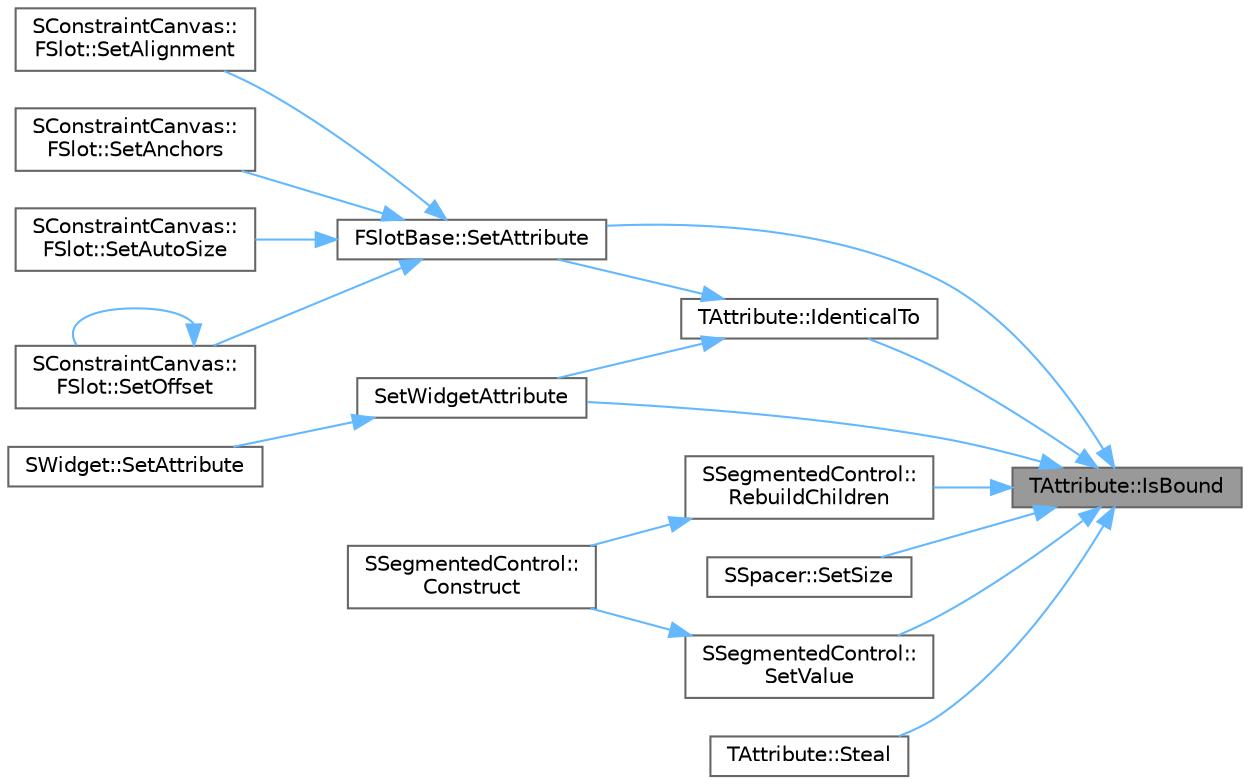 digraph "TAttribute::IsBound"
{
 // INTERACTIVE_SVG=YES
 // LATEX_PDF_SIZE
  bgcolor="transparent";
  edge [fontname=Helvetica,fontsize=10,labelfontname=Helvetica,labelfontsize=10];
  node [fontname=Helvetica,fontsize=10,shape=box,height=0.2,width=0.4];
  rankdir="RL";
  Node1 [id="Node000001",label="TAttribute::IsBound",height=0.2,width=0.4,color="gray40", fillcolor="grey60", style="filled", fontcolor="black",tooltip="Checks to see if this attribute has a 'getter' function bound."];
  Node1 -> Node2 [id="edge1_Node000001_Node000002",dir="back",color="steelblue1",style="solid",tooltip=" "];
  Node2 [id="Node000002",label="TAttribute::IdenticalTo",height=0.2,width=0.4,color="grey40", fillcolor="white", style="filled",URL="$dd/dcd/classTAttribute.html#af4b582f06d8a3306fba7aad0d489a57d",tooltip="Is this attribute identical to another TAttribute."];
  Node2 -> Node3 [id="edge2_Node000002_Node000003",dir="back",color="steelblue1",style="solid",tooltip=" "];
  Node3 [id="Node000003",label="FSlotBase::SetAttribute",height=0.2,width=0.4,color="grey40", fillcolor="white", style="filled",URL="$dd/d98/classFSlotBase.html#a672602316f4e14324ad7f00c6615da6a",tooltip="Performs the attribute assignment and invalidates the widget minimally based on what actually changed..."];
  Node3 -> Node4 [id="edge3_Node000003_Node000004",dir="back",color="steelblue1",style="solid",tooltip=" "];
  Node4 [id="Node000004",label="SConstraintCanvas::\lFSlot::SetAlignment",height=0.2,width=0.4,color="grey40", fillcolor="white", style="filled",URL="$df/dd8/classSConstraintCanvas_1_1FSlot.html#a6ccb0b382a2f90ecec8d9e996aef0522",tooltip=" "];
  Node3 -> Node5 [id="edge4_Node000003_Node000005",dir="back",color="steelblue1",style="solid",tooltip=" "];
  Node5 [id="Node000005",label="SConstraintCanvas::\lFSlot::SetAnchors",height=0.2,width=0.4,color="grey40", fillcolor="white", style="filled",URL="$df/dd8/classSConstraintCanvas_1_1FSlot.html#a8abf95f45b45f55a7953a15847febf40",tooltip=" "];
  Node3 -> Node6 [id="edge5_Node000003_Node000006",dir="back",color="steelblue1",style="solid",tooltip=" "];
  Node6 [id="Node000006",label="SConstraintCanvas::\lFSlot::SetAutoSize",height=0.2,width=0.4,color="grey40", fillcolor="white", style="filled",URL="$df/dd8/classSConstraintCanvas_1_1FSlot.html#a8e2908caf100441af26ca2266328b9bb",tooltip=" "];
  Node3 -> Node7 [id="edge6_Node000003_Node000007",dir="back",color="steelblue1",style="solid",tooltip=" "];
  Node7 [id="Node000007",label="SConstraintCanvas::\lFSlot::SetOffset",height=0.2,width=0.4,color="grey40", fillcolor="white", style="filled",URL="$df/dd8/classSConstraintCanvas_1_1FSlot.html#afa3dbf7504379c80bda1fd113c7cefee",tooltip=" "];
  Node7 -> Node7 [id="edge7_Node000007_Node000007",dir="back",color="steelblue1",style="solid",tooltip=" "];
  Node2 -> Node8 [id="edge8_Node000002_Node000008",dir="back",color="steelblue1",style="solid",tooltip=" "];
  Node8 [id="Node000008",label="SetWidgetAttribute",height=0.2,width=0.4,color="grey40", fillcolor="white", style="filled",URL="$dc/df5/SWidget_8h.html#aac4db46dee2df903e0c4b702ec3151c5",tooltip="Performs the attribute assignment and invalidates the widget minimally based on what actually changed..."];
  Node8 -> Node9 [id="edge9_Node000008_Node000009",dir="back",color="steelblue1",style="solid",tooltip=" "];
  Node9 [id="Node000009",label="SWidget::SetAttribute",height=0.2,width=0.4,color="grey40", fillcolor="white", style="filled",URL="$dd/de2/classSWidget.html#a5f29b0debe6381a562d1b675d1ef4097",tooltip="Performs the attribute assignment and invalidates the widget minimally based on what actually changed..."];
  Node1 -> Node10 [id="edge10_Node000001_Node000010",dir="back",color="steelblue1",style="solid",tooltip=" "];
  Node10 [id="Node000010",label="SSegmentedControl::\lRebuildChildren",height=0.2,width=0.4,color="grey40", fillcolor="white", style="filled",URL="$d3/daa/classSSegmentedControl.html#a15bc743fba22f3881dfbfb61dc932f33",tooltip=" "];
  Node10 -> Node11 [id="edge11_Node000010_Node000011",dir="back",color="steelblue1",style="solid",tooltip=" "];
  Node11 [id="Node000011",label="SSegmentedControl::\lConstruct",height=0.2,width=0.4,color="grey40", fillcolor="white", style="filled",URL="$d3/daa/classSSegmentedControl.html#a74fcd7f082a76a42a57d7ae73d22cfe3",tooltip=" "];
  Node1 -> Node3 [id="edge12_Node000001_Node000003",dir="back",color="steelblue1",style="solid",tooltip=" "];
  Node1 -> Node12 [id="edge13_Node000001_Node000012",dir="back",color="steelblue1",style="solid",tooltip=" "];
  Node12 [id="Node000012",label="SSpacer::SetSize",height=0.2,width=0.4,color="grey40", fillcolor="white", style="filled",URL="$d8/d26/classSSpacer.html#a904196ec2dc2db57e31802927fa52bf8",tooltip=" "];
  Node1 -> Node13 [id="edge14_Node000001_Node000013",dir="back",color="steelblue1",style="solid",tooltip=" "];
  Node13 [id="Node000013",label="SSegmentedControl::\lSetValue",height=0.2,width=0.4,color="grey40", fillcolor="white", style="filled",URL="$d3/daa/classSSegmentedControl.html#ad347350a8ee4e605840e6fa6d2d8156b",tooltip="See the Value attribute."];
  Node13 -> Node11 [id="edge15_Node000013_Node000011",dir="back",color="steelblue1",style="solid",tooltip=" "];
  Node1 -> Node8 [id="edge16_Node000001_Node000008",dir="back",color="steelblue1",style="solid",tooltip=" "];
  Node1 -> Node14 [id="edge17_Node000001_Node000014",dir="back",color="steelblue1",style="solid",tooltip=" "];
  Node14 [id="Node000014",label="TAttribute::Steal",height=0.2,width=0.4,color="grey40", fillcolor="white", style="filled",URL="$dd/dcd/classTAttribute.html#ad358301d7f46ed2a323239179455f776",tooltip="Move the attribute's 'getter' or the attribute's Value and reset the attribute."];
}
